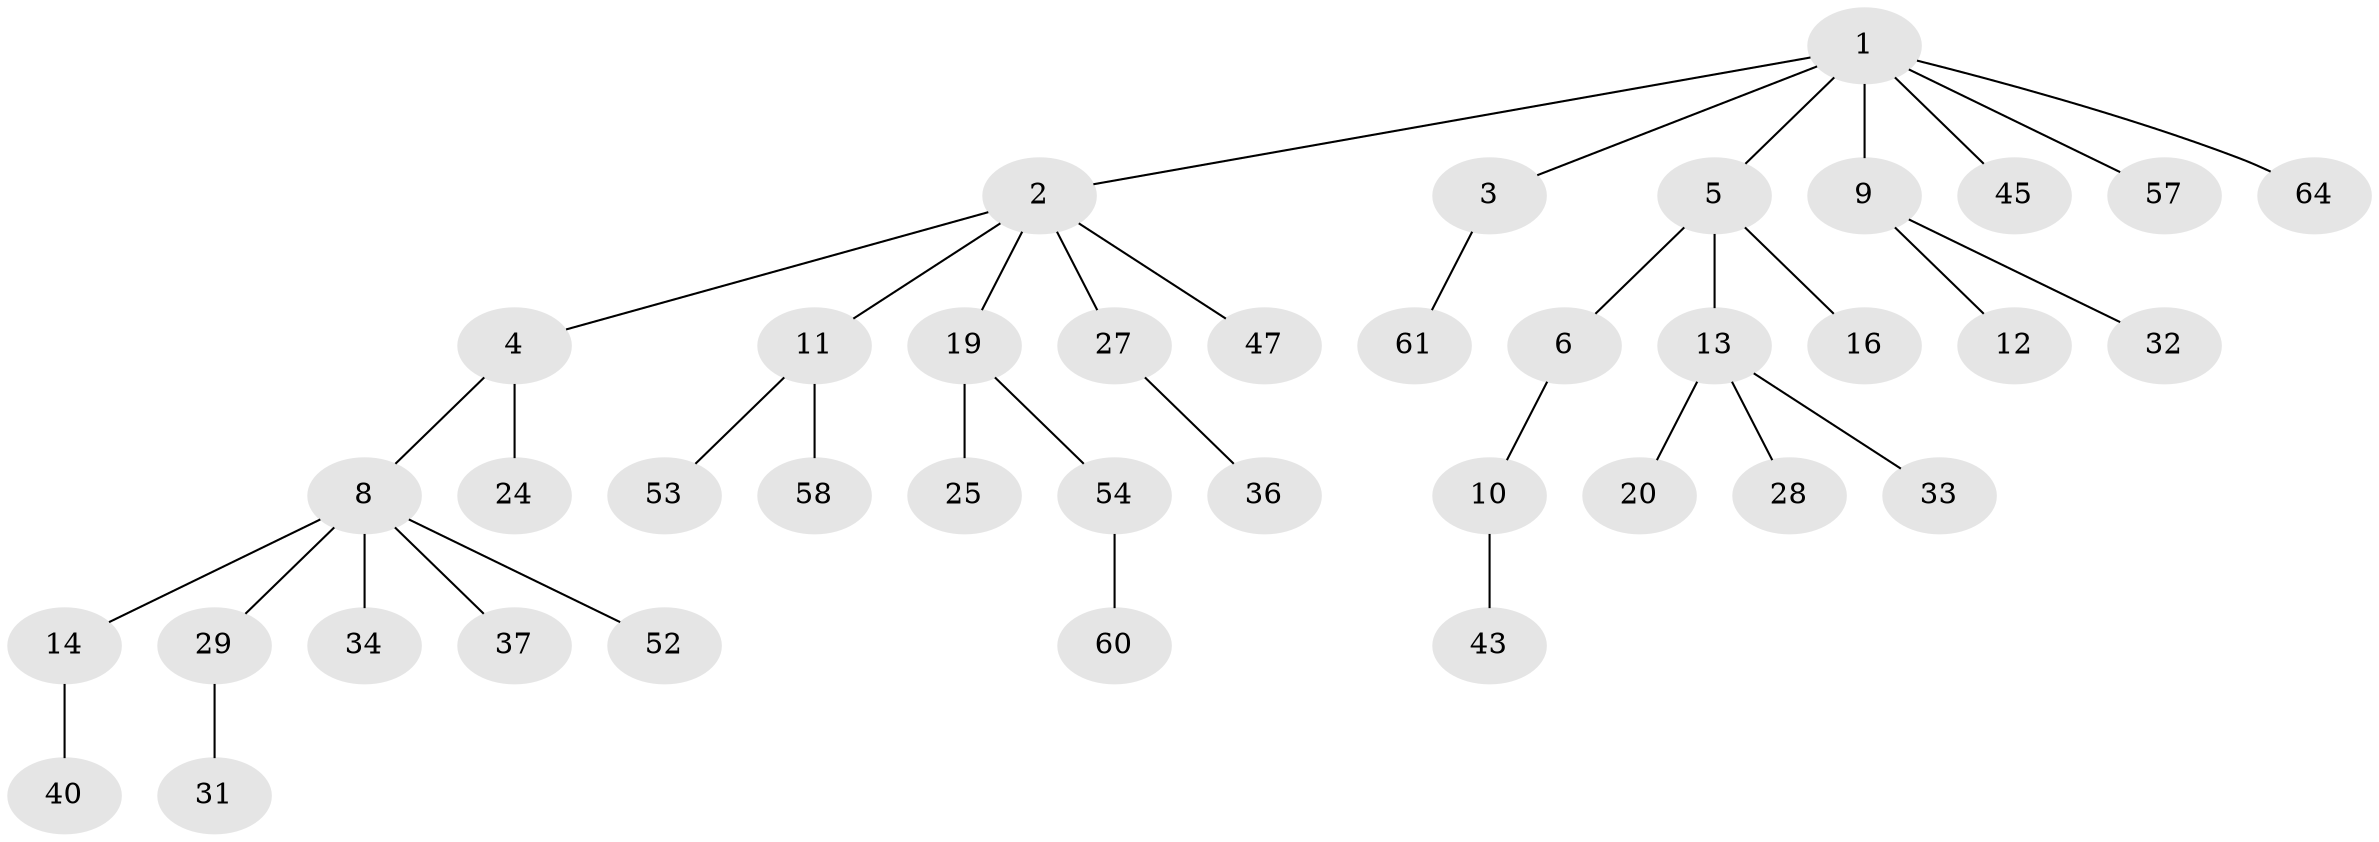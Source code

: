 // Generated by graph-tools (version 1.1) at 2025/52/02/27/25 19:52:10]
// undirected, 39 vertices, 38 edges
graph export_dot {
graph [start="1"]
  node [color=gray90,style=filled];
  1 [super="+7"];
  2 [super="+65"];
  3 [super="+18"];
  4 [super="+35"];
  5 [super="+30"];
  6;
  8 [super="+22"];
  9 [super="+15"];
  10 [super="+23"];
  11 [super="+41"];
  12 [super="+49"];
  13 [super="+17"];
  14 [super="+46"];
  16 [super="+26"];
  19 [super="+21"];
  20 [super="+51"];
  24 [super="+42"];
  25 [super="+50"];
  27;
  28;
  29 [super="+56"];
  31;
  32 [super="+38"];
  33 [super="+39"];
  34 [super="+44"];
  36 [super="+63"];
  37 [super="+62"];
  40;
  43;
  45;
  47 [super="+48"];
  52 [super="+59"];
  53;
  54 [super="+55"];
  57;
  58;
  60;
  61;
  64;
  1 -- 2;
  1 -- 3;
  1 -- 5;
  1 -- 45;
  1 -- 64;
  1 -- 9;
  1 -- 57;
  2 -- 4;
  2 -- 11;
  2 -- 19;
  2 -- 27;
  2 -- 47;
  3 -- 61;
  4 -- 8;
  4 -- 24;
  5 -- 6;
  5 -- 13;
  5 -- 16;
  6 -- 10;
  8 -- 14;
  8 -- 52;
  8 -- 34;
  8 -- 29;
  8 -- 37;
  9 -- 12;
  9 -- 32;
  10 -- 43;
  11 -- 53;
  11 -- 58;
  13 -- 20;
  13 -- 33;
  13 -- 28;
  14 -- 40;
  19 -- 25;
  19 -- 54;
  27 -- 36;
  29 -- 31;
  54 -- 60;
}

